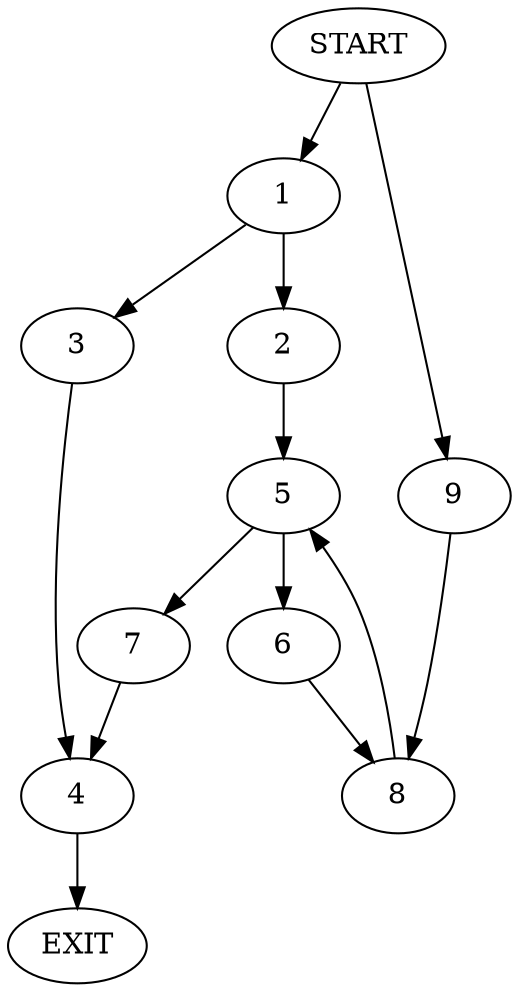 digraph {
0 [label="START"]
10 [label="EXIT"]
0 -> 1
1 -> 2
1 -> 3
3 -> 4
2 -> 5
5 -> 6
5 -> 7
6 -> 8
7 -> 4
8 -> 5
0 -> 9
9 -> 8
4 -> 10
}
